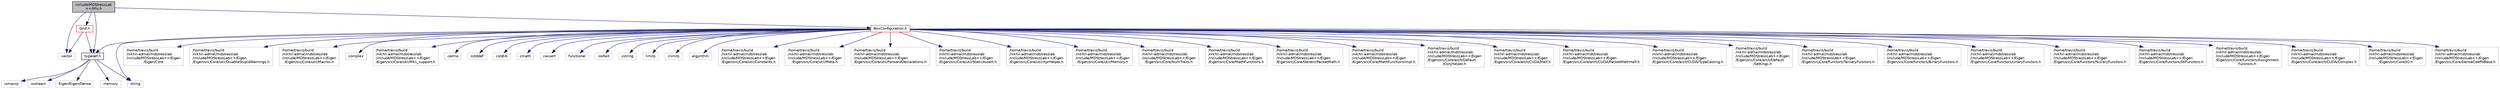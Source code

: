 digraph "include/MDStressLab++/Mls.h"
{
  edge [fontname="Helvetica",fontsize="10",labelfontname="Helvetica",labelfontsize="10"];
  node [fontname="Helvetica",fontsize="10",shape=record];
  Node1 [label="include/MDStressLab\l++/Mls.h",height=0.2,width=0.4,color="black", fillcolor="grey75", style="filled", fontcolor="black"];
  Node1 -> Node2 [color="midnightblue",fontsize="10",style="solid",fontname="Helvetica"];
  Node2 [label="vector",height=0.2,width=0.4,color="grey75", fillcolor="white", style="filled"];
  Node1 -> Node3 [color="midnightblue",fontsize="10",style="solid",fontname="Helvetica"];
  Node3 [label="typedef.h",height=0.2,width=0.4,color="black", fillcolor="white", style="filled",URL="$typedef_8h.html"];
  Node3 -> Node4 [color="midnightblue",fontsize="10",style="solid",fontname="Helvetica"];
  Node4 [label="iomanip",height=0.2,width=0.4,color="grey75", fillcolor="white", style="filled"];
  Node3 -> Node5 [color="midnightblue",fontsize="10",style="solid",fontname="Helvetica"];
  Node5 [label="string",height=0.2,width=0.4,color="grey75", fillcolor="white", style="filled"];
  Node3 -> Node6 [color="midnightblue",fontsize="10",style="solid",fontname="Helvetica"];
  Node6 [label="iostream",height=0.2,width=0.4,color="grey75", fillcolor="white", style="filled"];
  Node3 -> Node7 [color="midnightblue",fontsize="10",style="solid",fontname="Helvetica"];
  Node7 [label="Eigen/Eigen/Dense",height=0.2,width=0.4,color="grey75", fillcolor="white", style="filled"];
  Node3 -> Node8 [color="midnightblue",fontsize="10",style="solid",fontname="Helvetica"];
  Node8 [label="memory",height=0.2,width=0.4,color="grey75", fillcolor="white", style="filled"];
  Node1 -> Node9 [color="midnightblue",fontsize="10",style="solid",fontname="Helvetica"];
  Node9 [label="BoxConfiguration.h",height=0.2,width=0.4,color="red", fillcolor="white", style="filled",URL="$BoxConfiguration_8h.html"];
  Node9 -> Node3 [color="midnightblue",fontsize="10",style="solid",fontname="Helvetica"];
  Node9 -> Node10 [color="midnightblue",fontsize="10",style="solid",fontname="Helvetica"];
  Node10 [label="/home/travis/build\l/nikhil-admal/mdstresslab\l/include/MDStressLab++/Eigen\l/Eigen/Core",height=0.2,width=0.4,color="grey75", fillcolor="white", style="filled"];
  Node9 -> Node11 [color="midnightblue",fontsize="10",style="solid",fontname="Helvetica"];
  Node11 [label="/home/travis/build\l/nikhil-admal/mdstresslab\l/include/MDStressLab++/Eigen\l/Eigen/src/Core/util/DisableStupidWarnings.h",height=0.2,width=0.4,color="grey75", fillcolor="white", style="filled"];
  Node9 -> Node12 [color="midnightblue",fontsize="10",style="solid",fontname="Helvetica"];
  Node12 [label="/home/travis/build\l/nikhil-admal/mdstresslab\l/include/MDStressLab++/Eigen\l/Eigen/src/Core/util/Macros.h",height=0.2,width=0.4,color="grey75", fillcolor="white", style="filled"];
  Node9 -> Node13 [color="midnightblue",fontsize="10",style="solid",fontname="Helvetica"];
  Node13 [label="complex",height=0.2,width=0.4,color="grey75", fillcolor="white", style="filled"];
  Node9 -> Node14 [color="midnightblue",fontsize="10",style="solid",fontname="Helvetica"];
  Node14 [label="/home/travis/build\l/nikhil-admal/mdstresslab\l/include/MDStressLab++/Eigen\l/Eigen/src/Core/util/MKL_support.h",height=0.2,width=0.4,color="grey75", fillcolor="white", style="filled"];
  Node9 -> Node15 [color="midnightblue",fontsize="10",style="solid",fontname="Helvetica"];
  Node15 [label="cerrno",height=0.2,width=0.4,color="grey75", fillcolor="white", style="filled"];
  Node9 -> Node16 [color="midnightblue",fontsize="10",style="solid",fontname="Helvetica"];
  Node16 [label="cstddef",height=0.2,width=0.4,color="grey75", fillcolor="white", style="filled"];
  Node9 -> Node17 [color="midnightblue",fontsize="10",style="solid",fontname="Helvetica"];
  Node17 [label="cstdlib",height=0.2,width=0.4,color="grey75", fillcolor="white", style="filled"];
  Node9 -> Node18 [color="midnightblue",fontsize="10",style="solid",fontname="Helvetica"];
  Node18 [label="cmath",height=0.2,width=0.4,color="grey75", fillcolor="white", style="filled"];
  Node9 -> Node19 [color="midnightblue",fontsize="10",style="solid",fontname="Helvetica"];
  Node19 [label="cassert",height=0.2,width=0.4,color="grey75", fillcolor="white", style="filled"];
  Node9 -> Node20 [color="midnightblue",fontsize="10",style="solid",fontname="Helvetica"];
  Node20 [label="functional",height=0.2,width=0.4,color="grey75", fillcolor="white", style="filled"];
  Node9 -> Node21 [color="midnightblue",fontsize="10",style="solid",fontname="Helvetica"];
  Node21 [label="iosfwd",height=0.2,width=0.4,color="grey75", fillcolor="white", style="filled"];
  Node9 -> Node22 [color="midnightblue",fontsize="10",style="solid",fontname="Helvetica"];
  Node22 [label="cstring",height=0.2,width=0.4,color="grey75", fillcolor="white", style="filled"];
  Node9 -> Node5 [color="midnightblue",fontsize="10",style="solid",fontname="Helvetica"];
  Node9 -> Node23 [color="midnightblue",fontsize="10",style="solid",fontname="Helvetica"];
  Node23 [label="limits",height=0.2,width=0.4,color="grey75", fillcolor="white", style="filled"];
  Node9 -> Node24 [color="midnightblue",fontsize="10",style="solid",fontname="Helvetica"];
  Node24 [label="climits",height=0.2,width=0.4,color="grey75", fillcolor="white", style="filled"];
  Node9 -> Node25 [color="midnightblue",fontsize="10",style="solid",fontname="Helvetica"];
  Node25 [label="algorithm",height=0.2,width=0.4,color="grey75", fillcolor="white", style="filled"];
  Node9 -> Node26 [color="midnightblue",fontsize="10",style="solid",fontname="Helvetica"];
  Node26 [label="/home/travis/build\l/nikhil-admal/mdstresslab\l/include/MDStressLab++/Eigen\l/Eigen/src/Core/util/Constants.h",height=0.2,width=0.4,color="grey75", fillcolor="white", style="filled"];
  Node9 -> Node27 [color="midnightblue",fontsize="10",style="solid",fontname="Helvetica"];
  Node27 [label="/home/travis/build\l/nikhil-admal/mdstresslab\l/include/MDStressLab++/Eigen\l/Eigen/src/Core/util/Meta.h",height=0.2,width=0.4,color="grey75", fillcolor="white", style="filled"];
  Node9 -> Node28 [color="midnightblue",fontsize="10",style="solid",fontname="Helvetica"];
  Node28 [label="/home/travis/build\l/nikhil-admal/mdstresslab\l/include/MDStressLab++/Eigen\l/Eigen/src/Core/util/ForwardDeclarations.h",height=0.2,width=0.4,color="grey75", fillcolor="white", style="filled"];
  Node9 -> Node29 [color="midnightblue",fontsize="10",style="solid",fontname="Helvetica"];
  Node29 [label="/home/travis/build\l/nikhil-admal/mdstresslab\l/include/MDStressLab++/Eigen\l/Eigen/src/Core/util/StaticAssert.h",height=0.2,width=0.4,color="grey75", fillcolor="white", style="filled"];
  Node9 -> Node30 [color="midnightblue",fontsize="10",style="solid",fontname="Helvetica"];
  Node30 [label="/home/travis/build\l/nikhil-admal/mdstresslab\l/include/MDStressLab++/Eigen\l/Eigen/src/Core/util/XprHelper.h",height=0.2,width=0.4,color="grey75", fillcolor="white", style="filled"];
  Node9 -> Node31 [color="midnightblue",fontsize="10",style="solid",fontname="Helvetica"];
  Node31 [label="/home/travis/build\l/nikhil-admal/mdstresslab\l/include/MDStressLab++/Eigen\l/Eigen/src/Core/util/Memory.h",height=0.2,width=0.4,color="grey75", fillcolor="white", style="filled"];
  Node9 -> Node32 [color="midnightblue",fontsize="10",style="solid",fontname="Helvetica"];
  Node32 [label="/home/travis/build\l/nikhil-admal/mdstresslab\l/include/MDStressLab++/Eigen\l/Eigen/src/Core/NumTraits.h",height=0.2,width=0.4,color="grey75", fillcolor="white", style="filled"];
  Node9 -> Node33 [color="midnightblue",fontsize="10",style="solid",fontname="Helvetica"];
  Node33 [label="/home/travis/build\l/nikhil-admal/mdstresslab\l/include/MDStressLab++/Eigen\l/Eigen/src/Core/MathFunctions.h",height=0.2,width=0.4,color="grey75", fillcolor="white", style="filled"];
  Node9 -> Node34 [color="midnightblue",fontsize="10",style="solid",fontname="Helvetica"];
  Node34 [label="/home/travis/build\l/nikhil-admal/mdstresslab\l/include/MDStressLab++/Eigen\l/Eigen/src/Core/GenericPacketMath.h",height=0.2,width=0.4,color="grey75", fillcolor="white", style="filled"];
  Node9 -> Node35 [color="midnightblue",fontsize="10",style="solid",fontname="Helvetica"];
  Node35 [label="/home/travis/build\l/nikhil-admal/mdstresslab\l/include/MDStressLab++/Eigen\l/Eigen/src/Core/MathFunctionsImpl.h",height=0.2,width=0.4,color="grey75", fillcolor="white", style="filled"];
  Node9 -> Node36 [color="midnightblue",fontsize="10",style="solid",fontname="Helvetica"];
  Node36 [label="/home/travis/build\l/nikhil-admal/mdstresslab\l/include/MDStressLab++/Eigen\l/Eigen/src/Core/arch/Default\l/ConjHelper.h",height=0.2,width=0.4,color="grey75", fillcolor="white", style="filled"];
  Node9 -> Node37 [color="midnightblue",fontsize="10",style="solid",fontname="Helvetica"];
  Node37 [label="/home/travis/build\l/nikhil-admal/mdstresslab\l/include/MDStressLab++/Eigen\l/Eigen/src/Core/arch/CUDA/Half.h",height=0.2,width=0.4,color="grey75", fillcolor="white", style="filled"];
  Node9 -> Node38 [color="midnightblue",fontsize="10",style="solid",fontname="Helvetica"];
  Node38 [label="/home/travis/build\l/nikhil-admal/mdstresslab\l/include/MDStressLab++/Eigen\l/Eigen/src/Core/arch/CUDA/PacketMathHalf.h",height=0.2,width=0.4,color="grey75", fillcolor="white", style="filled"];
  Node9 -> Node39 [color="midnightblue",fontsize="10",style="solid",fontname="Helvetica"];
  Node39 [label="/home/travis/build\l/nikhil-admal/mdstresslab\l/include/MDStressLab++/Eigen\l/Eigen/src/Core/arch/CUDA/TypeCasting.h",height=0.2,width=0.4,color="grey75", fillcolor="white", style="filled"];
  Node9 -> Node40 [color="midnightblue",fontsize="10",style="solid",fontname="Helvetica"];
  Node40 [label="/home/travis/build\l/nikhil-admal/mdstresslab\l/include/MDStressLab++/Eigen\l/Eigen/src/Core/arch/Default\l/Settings.h",height=0.2,width=0.4,color="grey75", fillcolor="white", style="filled"];
  Node9 -> Node41 [color="midnightblue",fontsize="10",style="solid",fontname="Helvetica"];
  Node41 [label="/home/travis/build\l/nikhil-admal/mdstresslab\l/include/MDStressLab++/Eigen\l/Eigen/src/Core/functors/TernaryFunctors.h",height=0.2,width=0.4,color="grey75", fillcolor="white", style="filled"];
  Node9 -> Node42 [color="midnightblue",fontsize="10",style="solid",fontname="Helvetica"];
  Node42 [label="/home/travis/build\l/nikhil-admal/mdstresslab\l/include/MDStressLab++/Eigen\l/Eigen/src/Core/functors/BinaryFunctors.h",height=0.2,width=0.4,color="grey75", fillcolor="white", style="filled"];
  Node9 -> Node43 [color="midnightblue",fontsize="10",style="solid",fontname="Helvetica"];
  Node43 [label="/home/travis/build\l/nikhil-admal/mdstresslab\l/include/MDStressLab++/Eigen\l/Eigen/src/Core/functors/UnaryFunctors.h",height=0.2,width=0.4,color="grey75", fillcolor="white", style="filled"];
  Node9 -> Node44 [color="midnightblue",fontsize="10",style="solid",fontname="Helvetica"];
  Node44 [label="/home/travis/build\l/nikhil-admal/mdstresslab\l/include/MDStressLab++/Eigen\l/Eigen/src/Core/functors/NullaryFunctors.h",height=0.2,width=0.4,color="grey75", fillcolor="white", style="filled"];
  Node9 -> Node45 [color="midnightblue",fontsize="10",style="solid",fontname="Helvetica"];
  Node45 [label="/home/travis/build\l/nikhil-admal/mdstresslab\l/include/MDStressLab++/Eigen\l/Eigen/src/Core/functors/StlFunctors.h",height=0.2,width=0.4,color="grey75", fillcolor="white", style="filled"];
  Node9 -> Node46 [color="midnightblue",fontsize="10",style="solid",fontname="Helvetica"];
  Node46 [label="/home/travis/build\l/nikhil-admal/mdstresslab\l/include/MDStressLab++/Eigen\l/Eigen/src/Core/functors/Assignment\lFunctors.h",height=0.2,width=0.4,color="grey75", fillcolor="white", style="filled"];
  Node9 -> Node47 [color="midnightblue",fontsize="10",style="solid",fontname="Helvetica"];
  Node47 [label="/home/travis/build\l/nikhil-admal/mdstresslab\l/include/MDStressLab++/Eigen\l/Eigen/src/Core/arch/CUDA/Complex.h",height=0.2,width=0.4,color="grey75", fillcolor="white", style="filled"];
  Node9 -> Node48 [color="midnightblue",fontsize="10",style="solid",fontname="Helvetica"];
  Node48 [label="/home/travis/build\l/nikhil-admal/mdstresslab\l/include/MDStressLab++/Eigen\l/Eigen/src/Core/IO.h",height=0.2,width=0.4,color="grey75", fillcolor="white", style="filled"];
  Node9 -> Node49 [color="midnightblue",fontsize="10",style="solid",fontname="Helvetica"];
  Node49 [label="/home/travis/build\l/nikhil-admal/mdstresslab\l/include/MDStressLab++/Eigen\l/Eigen/src/Core/DenseCoeffsBase.h",height=0.2,width=0.4,color="grey75", fillcolor="white", style="filled"];
  Node1 -> Node50 [color="midnightblue",fontsize="10",style="solid",fontname="Helvetica"];
  Node50 [label="Grid.h",height=0.2,width=0.4,color="red", fillcolor="white", style="filled",URL="$Grid_8h.html"];
  Node50 -> Node3 [color="midnightblue",fontsize="10",style="solid",fontname="Helvetica"];
  Node50 -> Node2 [color="midnightblue",fontsize="10",style="solid",fontname="Helvetica"];
}

